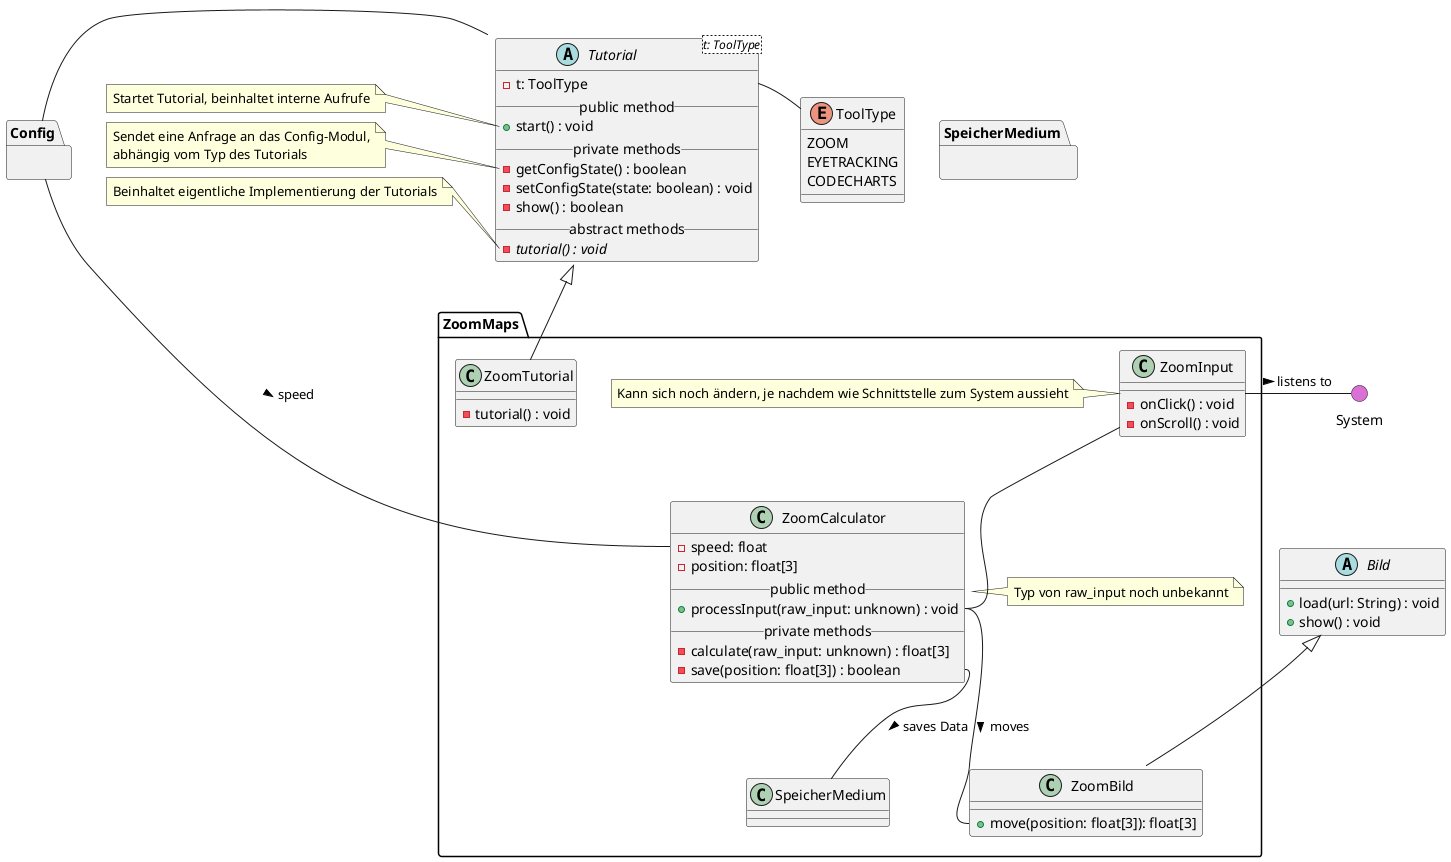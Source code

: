 @startuml zoommaps
' skinparam backgroundColor transparent
() System #DA70D5
top to bottom direction

' --- TUTORIAL ---
abstract Tutorial<t: ToolType> {
  - t: ToolType
  __public method__
  + start() : void
  __private methods__
  - getConfigState() : boolean
  - setConfigState(state: boolean) : void
  - show() : boolean
  __abstract methods__
  - {abstract} tutorial() : void
}

enum ToolType {
  ZOOM
  EYETRACKING
  CODECHARTS
}

' Notes
note left of Tutorial::start
    Startet Tutorial, beinhaltet interne Aufrufe
end note
note left of Tutorial::getConfigState
    Sendet eine Anfrage an das Config-Modul,
    abhängig vom Typ des Tutorials
end note
note left of Tutorial::tutorial
    Beinhaltet eigentliche Implementierung der Tutorials
end note

' Interaktionen
Tutorial::t -r- ToolType
Tutorial -l- Config


' --- BILD ---

abstract Bild {
  + load(url: String) : void
  + show() : void
}

' === ZOOM MAPS ===
package ZoomMaps {

    ' Zoom Input
    class ZoomInput {
        - onClick() : void
        - onScroll() : void
    }

    ' Notiz
    note left of ZoomInput
        Kann sich noch ändern, je nachdem wie Schnittstelle zum System aussieht
    end note

    ' Zoom Tutorial 
    class ZoomTutorial {
        - tutorial() : void
    }
  
    ' Zoom Calculator
    class ZoomCalculator {
        - speed: float
        - position: float[3]
        __public method__
        + processInput(raw_input: unknown) : void
        __private methods__
        - calculate(raw_input: unknown) : float[3]
        - save(position: float[3]) : boolean
    }

    ' Notiz
    note right of ZoomCalculator
        Typ von raw_input noch unbekannt
    end note

    ' Zoom Bild
    class ZoomBild {
        + move(position: float[3]): float[3]
    }


    ' Vererbungen
    Bild <|-- ZoomBild
    Tutorial <|-- ZoomTutorial

    ' Interaktionen
    ZoomInput -- ZoomCalculator::processInput
    ZoomCalculator::processInput  -- ZoomBild::move : > moves

    ' Andere Module
    ZoomCalculator::save -- SpeicherMedium : > saves Data
    ZoomCalculator::speed -l- Config : < speed
    ZoomInput -r- System : > listens to
  
}

' Blackboxen / Andere Module
package Config {}

package SpeicherMedium {}

@enduml
